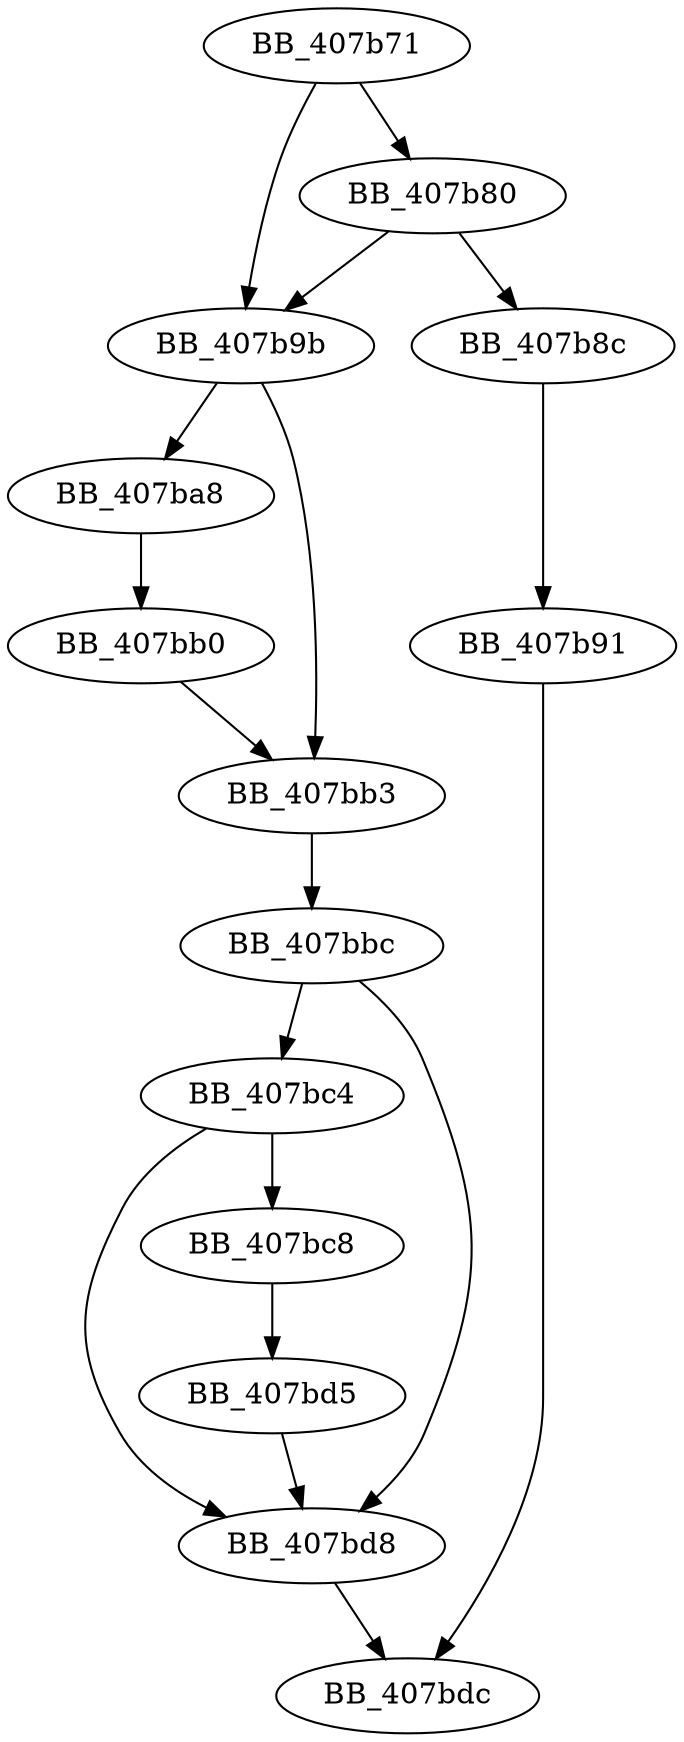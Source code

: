 DiGraph __recalloc{
BB_407b71->BB_407b80
BB_407b71->BB_407b9b
BB_407b80->BB_407b8c
BB_407b80->BB_407b9b
BB_407b8c->BB_407b91
BB_407b91->BB_407bdc
BB_407b9b->BB_407ba8
BB_407b9b->BB_407bb3
BB_407ba8->BB_407bb0
BB_407bb0->BB_407bb3
BB_407bb3->BB_407bbc
BB_407bbc->BB_407bc4
BB_407bbc->BB_407bd8
BB_407bc4->BB_407bc8
BB_407bc4->BB_407bd8
BB_407bc8->BB_407bd5
BB_407bd5->BB_407bd8
BB_407bd8->BB_407bdc
}
